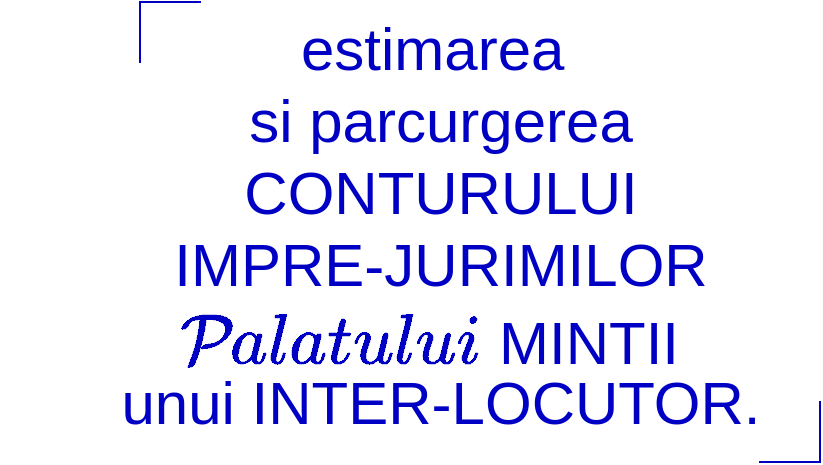 <mxfile version="17.4.6" type="github">
  <diagram id="KlHfYUPyV6-XxrW1o5ji" name="Page-1">
    <mxGraphModel dx="684" dy="733" grid="1" gridSize="10" guides="1" tooltips="1" connect="1" arrows="1" fold="1" page="1" pageScale="1" pageWidth="850" pageHeight="1100" math="1" shadow="0">
      <root>
        <mxCell id="0" />
        <mxCell id="1" parent="0" />
        <mxCell id="RdTof1mHrONJM0s5wOgv-1" value="&lt;font style=&quot;font-size: 30px&quot; color=&quot;#0000c4&quot;&gt;estimarea&amp;nbsp;&lt;br&gt;si parcurgerea&lt;br&gt;CONTURULUI&lt;br&gt;IMPRE-JURIMILOR&lt;br&gt;&lt;br&gt;&lt;/font&gt;" style="text;html=1;align=center;verticalAlign=middle;resizable=0;points=[];autosize=1;strokeColor=none;fillColor=none;" vertex="1" parent="1">
          <mxGeometry x="80" y="140" width="280" height="110" as="geometry" />
        </mxCell>
        <mxCell id="RdTof1mHrONJM0s5wOgv-2" value="$$\mathcal{Palatului}$$" style="text;html=1;align=center;verticalAlign=middle;resizable=0;points=[];autosize=1;strokeColor=none;fillColor=none;fontSize=30;fontColor=#0000C4;" vertex="1" parent="1">
          <mxGeometry y="250" width="330" height="40" as="geometry" />
        </mxCell>
        <mxCell id="RdTof1mHrONJM0s5wOgv-3" value="MINTII&lt;br&gt;" style="text;html=1;align=center;verticalAlign=middle;resizable=0;points=[];autosize=1;strokeColor=none;fillColor=none;fontSize=30;fontColor=#0000C4;" vertex="1" parent="1">
          <mxGeometry x="239" y="250" width="110" height="40" as="geometry" />
        </mxCell>
        <mxCell id="RdTof1mHrONJM0s5wOgv-4" value="unui INTER-LOCUTOR." style="text;html=1;align=center;verticalAlign=middle;resizable=0;points=[];autosize=1;strokeColor=none;fillColor=none;fontSize=30;fontColor=#0000C4;" vertex="1" parent="1">
          <mxGeometry x="55" y="280" width="330" height="40" as="geometry" />
        </mxCell>
        <mxCell id="RdTof1mHrONJM0s5wOgv-5" value="" style="shape=partialRectangle;whiteSpace=wrap;html=1;bottom=0;right=0;fillColor=none;fontSize=30;fontColor=#0000C4;strokeColor=#0000C4;" vertex="1" parent="1">
          <mxGeometry x="70" y="100" width="30" height="30" as="geometry" />
        </mxCell>
        <mxCell id="RdTof1mHrONJM0s5wOgv-6" value="" style="shape=partialRectangle;whiteSpace=wrap;html=1;bottom=0;right=0;fillColor=none;fontSize=30;fontColor=#0000C4;strokeColor=#0000C4;rotation=-180;" vertex="1" parent="1">
          <mxGeometry x="380" y="300" width="30" height="30" as="geometry" />
        </mxCell>
      </root>
    </mxGraphModel>
  </diagram>
</mxfile>
